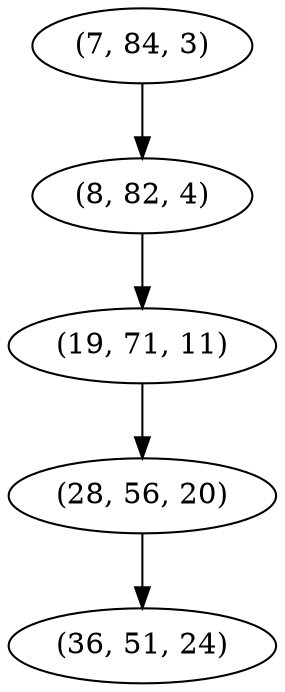 digraph tree {
    "(7, 84, 3)";
    "(8, 82, 4)";
    "(19, 71, 11)";
    "(28, 56, 20)";
    "(36, 51, 24)";
    "(7, 84, 3)" -> "(8, 82, 4)";
    "(8, 82, 4)" -> "(19, 71, 11)";
    "(19, 71, 11)" -> "(28, 56, 20)";
    "(28, 56, 20)" -> "(36, 51, 24)";
}
